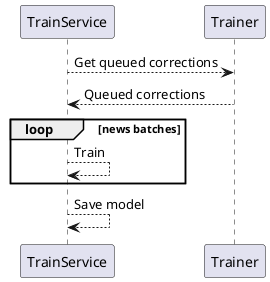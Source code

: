 @startuml

TrainService --> Trainer: Get queued corrections
Trainer --> TrainService: Queued corrections
loop news batches
TrainService --> TrainService: Train
end
TrainService --> TrainService: Save model

@enduml
